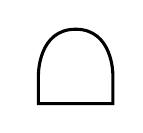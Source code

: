 \definecolor{cffffff}{RGB}{255,255,255}


\begin{tikzpicture}[y=0.80pt,x=0.80pt,yscale=-1, inner sep=0pt, outer sep=0pt]
  \path[draw=black,fill=cffffff,line width=1.120pt] (0.7,34.3) --
    (34.3,34.3) -- (34.3,21.0) .. controls (34.3,21.0) and
    (34.3,0.7) .. (17.5,0.7) .. controls (0.7,0.7) and
    (0.7,21.0) .. (0.7,21.0) -- cycle;

\end{tikzpicture}
